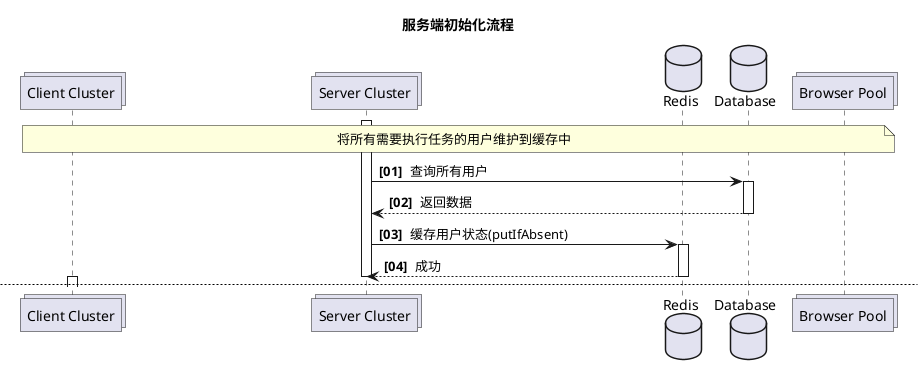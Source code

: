 @startuml

collections "Client Cluster" as c
collections "Server Cluster" as s
database Redis as rd
database Database as db
collections "Browser Pool" as b

title 服务端初始化流程

note across: 将所有需要执行任务的用户维护到缓存中

autonumber "<b>[00] "

activate s
s -> db: 查询所有用户
activate db
db --> s: 返回数据
deactivate db
s -> rd: 缓存用户状态(putIfAbsent)
activate rd
rd --> s: 成功
deactivate rd

newpage 客户端初始化流程

note across: 启动指定数量的浏览器

autonumber "<b>[00] "

deactivate s
activate c
c -> b: 启动 n 个 Headless 浏览器\n守护进程监听保证浏览器数量
activate b
b --> c: 启动完成
deactivate b

newpage 客户端请求任务流程

note across: 定时上报客户端状态，并请求任务

autonumber "<b>[00] "

deactivate s

loop 循环向服务器请求任务
c ->> s: 请求任务，参数\n浏览器总数量、已登录浏览器的信息列表
activate s
s -> rd: 缓存登录状态
activate rd
rd --> s: 成功
deactivate rd

alt 请求任务流程
    s -> s: 判断是否存在<b>已登录且空闲</b>的浏览器
    activate s
    s -> db: 从数据库中为每个用户查询 n 个任务
    activate db
    db --> s: 返回数据
    deactivate db
    deactivate s
end

alt 请求登录流程
    s -> s: 判断是否存在<b>未登录且空闲</b>的浏览器
    activate s
    s -> rd: 从缓存中查询未登录用户
    activate rd
    rd --> s: 返回用户
    deactivate rd
    s -> rd: 通过设置用户状态为登录中\n(putIfAbsent或分布式锁)
    activate rd
    rd --> s: 返回结果
    deactivate rd
    alt #LightGreen 设置成功
        s -> s: 结果中添加一条<b>登录</b>任务
    end
    alt #LightPink 设置失败
        s -> s: 跳过(此时该用户可能在别的机器上登录中)
    end
    deactivate s
end

s --> c: 返回任务列表
deactivate s

c -> c: 遍历任务并找到对应的浏览器，\n设置状态为执行中
c ->> b: 操作客户端(异步线程)
activate b
b -->> c: 返回结果
deactivate b

c ->> s: 返回任务处理结果
activate s
s -> db: 更新任务处理结果
activate db
db --> s: 返回结果
deactivate db
s -->> c:  返回结果
deactivate s

c -> c: 设置浏览器状态为空闲

end

@enduml
